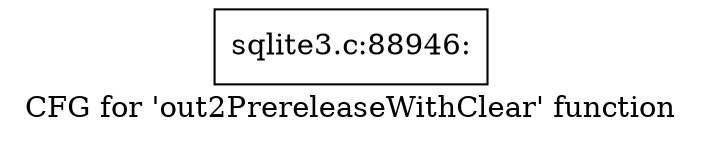 digraph "CFG for 'out2PrereleaseWithClear' function" {
	label="CFG for 'out2PrereleaseWithClear' function";

	Node0x55c0f7dcbda0 [shape=record,label="{sqlite3.c:88946:}"];
}
